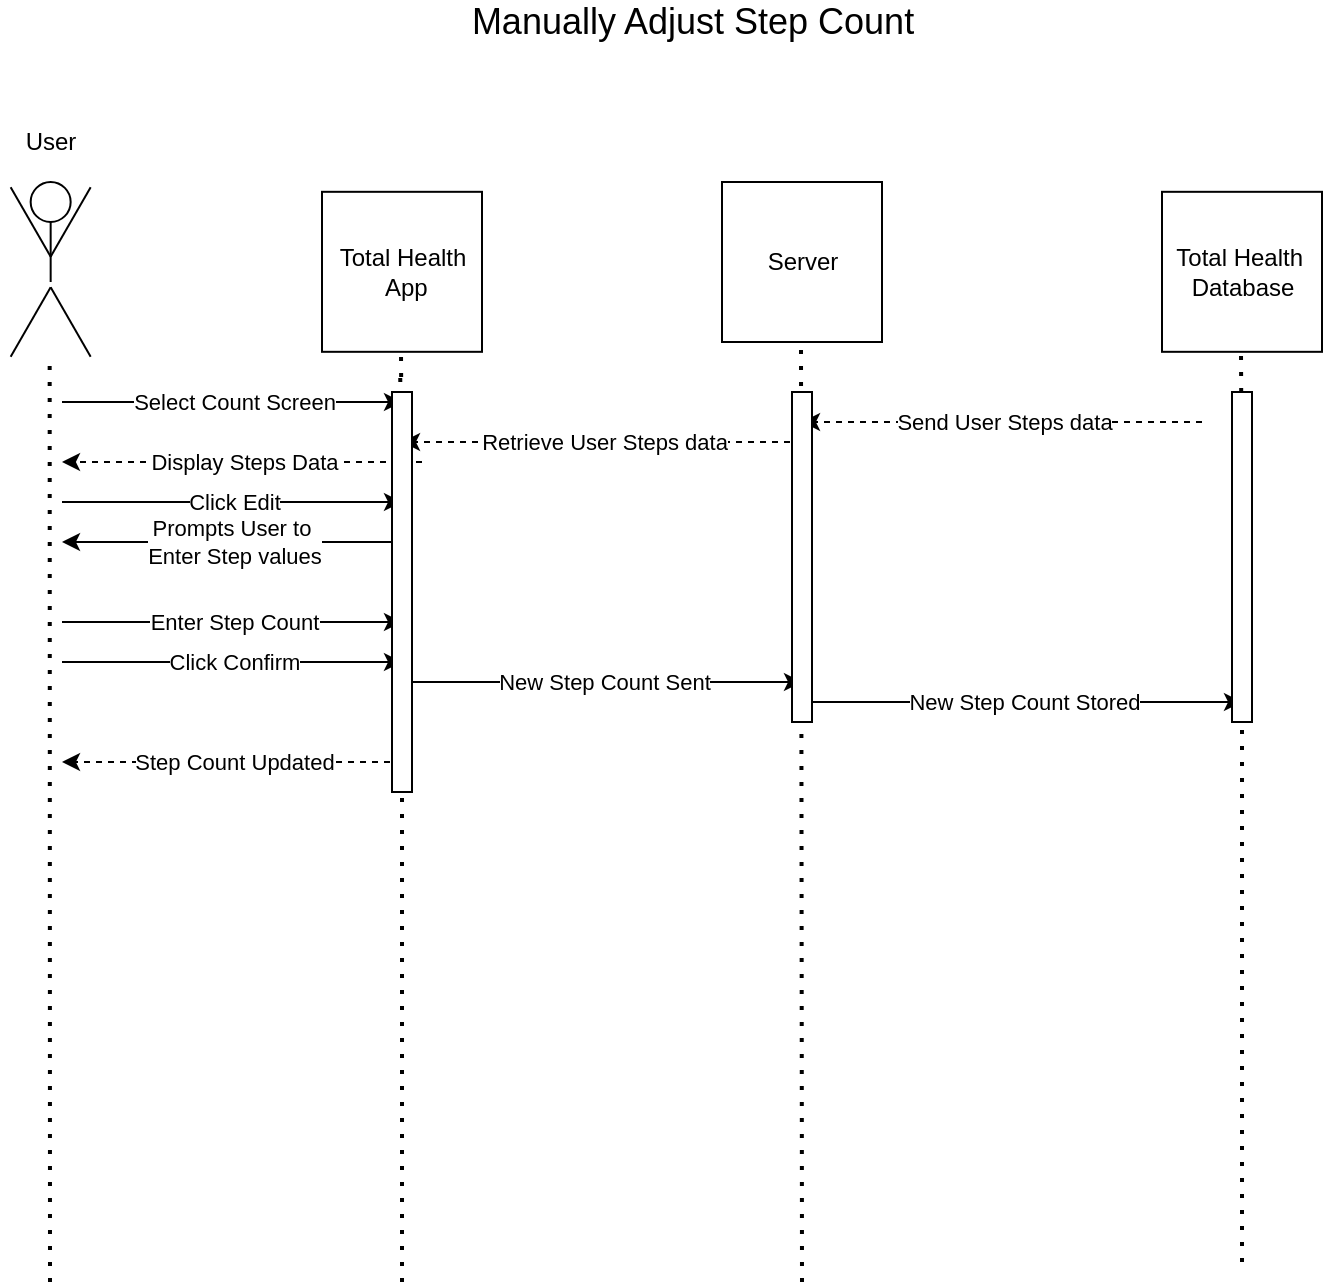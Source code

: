 <mxfile version="15.8.7" type="device"><diagram id="kgpKYQtTHZ0yAKxKKP6v" name="Page-1"><mxGraphModel dx="1102" dy="1025" grid="1" gridSize="10" guides="1" tooltips="1" connect="1" arrows="1" fold="1" page="1" pageScale="1" pageWidth="850" pageHeight="1100" math="0" shadow="0"><root><mxCell id="0"/><mxCell id="1" parent="0"/><mxCell id="P1rSaqlj8eEN8IwXpObW-2" value="" style="group" vertex="1" connectable="0" parent="1"><mxGeometry x="80.0" y="150" width="48.66" height="89.821" as="geometry"/></mxCell><mxCell id="P1rSaqlj8eEN8IwXpObW-3" value="" style="ellipse;whiteSpace=wrap;html=1;aspect=fixed;fillColor=none;" vertex="1" parent="P1rSaqlj8eEN8IwXpObW-2"><mxGeometry x="14.33" width="20" height="20" as="geometry"/></mxCell><mxCell id="P1rSaqlj8eEN8IwXpObW-4" value="" style="line;strokeWidth=1;direction=south;html=1;fillColor=none;" vertex="1" parent="P1rSaqlj8eEN8IwXpObW-2"><mxGeometry x="19.33" y="20" width="10" height="30" as="geometry"/></mxCell><mxCell id="P1rSaqlj8eEN8IwXpObW-5" value="" style="line;strokeWidth=1;direction=south;html=1;fillColor=none;rotation=30;" vertex="1" parent="P1rSaqlj8eEN8IwXpObW-2"><mxGeometry x="9.33" y="50" width="10" height="40" as="geometry"/></mxCell><mxCell id="P1rSaqlj8eEN8IwXpObW-6" value="" style="line;strokeWidth=1;direction=south;html=1;fillColor=none;rotation=-30;" vertex="1" parent="P1rSaqlj8eEN8IwXpObW-2"><mxGeometry x="29.33" y="50" width="10" height="40" as="geometry"/></mxCell><mxCell id="P1rSaqlj8eEN8IwXpObW-7" value="" style="line;strokeWidth=1;direction=south;html=1;fillColor=none;rotation=-150;" vertex="1" parent="P1rSaqlj8eEN8IwXpObW-2"><mxGeometry x="29.33" y="-0.001" width="10" height="40" as="geometry"/></mxCell><mxCell id="P1rSaqlj8eEN8IwXpObW-8" value="" style="line;strokeWidth=1;direction=south;html=1;fillColor=none;rotation=-210;" vertex="1" parent="P1rSaqlj8eEN8IwXpObW-2"><mxGeometry x="9.33" y="-0.001" width="10" height="40" as="geometry"/></mxCell><mxCell id="P1rSaqlj8eEN8IwXpObW-9" value="" style="whiteSpace=wrap;html=1;aspect=fixed;strokeWidth=1;fillColor=none;" vertex="1" parent="1"><mxGeometry x="240" y="154.91" width="80" height="80" as="geometry"/></mxCell><mxCell id="P1rSaqlj8eEN8IwXpObW-10" value="" style="whiteSpace=wrap;html=1;aspect=fixed;strokeWidth=1;fillColor=none;" vertex="1" parent="1"><mxGeometry x="440" y="150" width="80" height="80" as="geometry"/></mxCell><mxCell id="P1rSaqlj8eEN8IwXpObW-11" value="" style="whiteSpace=wrap;html=1;aspect=fixed;strokeWidth=1;fillColor=none;" vertex="1" parent="1"><mxGeometry x="660" y="154.91" width="80" height="80" as="geometry"/></mxCell><mxCell id="P1rSaqlj8eEN8IwXpObW-12" value="" style="endArrow=none;dashed=1;html=1;dashPattern=1 3;strokeWidth=2;rounded=0;" edge="1" parent="1"><mxGeometry width="50" height="50" relative="1" as="geometry"><mxPoint x="104.0" y="700" as="sourcePoint"/><mxPoint x="103.83" y="239.82" as="targetPoint"/></mxGeometry></mxCell><mxCell id="P1rSaqlj8eEN8IwXpObW-13" value="" style="endArrow=none;dashed=1;html=1;dashPattern=1 3;strokeWidth=2;rounded=0;startArrow=none;" edge="1" parent="1"><mxGeometry width="50" height="50" relative="1" as="geometry"><mxPoint x="279.579" y="247.5" as="sourcePoint"/><mxPoint x="279.5" y="234.91" as="targetPoint"/></mxGeometry></mxCell><mxCell id="P1rSaqlj8eEN8IwXpObW-14" value="" style="endArrow=none;dashed=1;html=1;dashPattern=1 3;strokeWidth=2;rounded=0;startArrow=none;" edge="1" parent="1"><mxGeometry width="50" height="50" relative="1" as="geometry"><mxPoint x="480" y="700" as="sourcePoint"/><mxPoint x="479.5" y="230" as="targetPoint"/></mxGeometry></mxCell><mxCell id="P1rSaqlj8eEN8IwXpObW-15" value="" style="endArrow=none;dashed=1;html=1;dashPattern=1 3;strokeWidth=2;rounded=0;startArrow=none;" edge="1" parent="1" source="P1rSaqlj8eEN8IwXpObW-51"><mxGeometry width="50" height="50" relative="1" as="geometry"><mxPoint x="700" y="690" as="sourcePoint"/><mxPoint x="699.5" y="234.91" as="targetPoint"/></mxGeometry></mxCell><mxCell id="P1rSaqlj8eEN8IwXpObW-16" value="Total Health&lt;br&gt;&amp;nbsp;App" style="text;html=1;resizable=0;autosize=1;align=center;verticalAlign=middle;points=[];fillColor=none;strokeColor=none;rounded=0;" vertex="1" parent="1"><mxGeometry x="240" y="179.91" width="80" height="30" as="geometry"/></mxCell><mxCell id="P1rSaqlj8eEN8IwXpObW-17" value="Server" style="text;html=1;resizable=0;autosize=1;align=center;verticalAlign=middle;points=[];fillColor=none;strokeColor=none;rounded=0;" vertex="1" parent="1"><mxGeometry x="455" y="180" width="50" height="20" as="geometry"/></mxCell><mxCell id="P1rSaqlj8eEN8IwXpObW-18" value="Total Health&amp;nbsp;&lt;br&gt;Database" style="text;html=1;resizable=0;autosize=1;align=center;verticalAlign=middle;points=[];fillColor=none;strokeColor=none;rounded=0;" vertex="1" parent="1"><mxGeometry x="660" y="179.91" width="80" height="30" as="geometry"/></mxCell><mxCell id="P1rSaqlj8eEN8IwXpObW-19" value="User" style="text;html=1;resizable=0;autosize=1;align=center;verticalAlign=middle;points=[];fillColor=none;strokeColor=none;rounded=0;" vertex="1" parent="1"><mxGeometry x="84.33" y="120" width="40" height="20" as="geometry"/></mxCell><mxCell id="P1rSaqlj8eEN8IwXpObW-20" value="" style="endArrow=classic;html=1;rounded=0;" edge="1" parent="1"><mxGeometry relative="1" as="geometry"><mxPoint x="110" y="260" as="sourcePoint"/><mxPoint x="280" y="260" as="targetPoint"/></mxGeometry></mxCell><mxCell id="P1rSaqlj8eEN8IwXpObW-21" value="Select Count Screen" style="edgeLabel;resizable=0;html=1;align=center;verticalAlign=middle;strokeWidth=1;fillColor=none;" connectable="0" vertex="1" parent="P1rSaqlj8eEN8IwXpObW-20"><mxGeometry relative="1" as="geometry"><mxPoint x="1" as="offset"/></mxGeometry></mxCell><mxCell id="P1rSaqlj8eEN8IwXpObW-22" value="" style="endArrow=classic;html=1;rounded=0;dashed=1;" edge="1" parent="1"><mxGeometry relative="1" as="geometry"><mxPoint x="480" y="280" as="sourcePoint"/><mxPoint x="280" y="280" as="targetPoint"/></mxGeometry></mxCell><mxCell id="P1rSaqlj8eEN8IwXpObW-23" value="Retrieve User Steps data" style="edgeLabel;resizable=0;html=1;align=center;verticalAlign=middle;strokeWidth=1;fillColor=none;" connectable="0" vertex="1" parent="P1rSaqlj8eEN8IwXpObW-22"><mxGeometry relative="1" as="geometry"><mxPoint x="1" as="offset"/></mxGeometry></mxCell><mxCell id="P1rSaqlj8eEN8IwXpObW-24" value="" style="endArrow=none;dashed=1;html=1;dashPattern=1 3;strokeWidth=2;rounded=0;" edge="1" parent="1"><mxGeometry width="50" height="50" relative="1" as="geometry"><mxPoint x="280" y="700" as="sourcePoint"/><mxPoint x="280" y="290" as="targetPoint"/></mxGeometry></mxCell><mxCell id="P1rSaqlj8eEN8IwXpObW-25" value="" style="endArrow=none;dashed=1;html=1;dashPattern=1 3;strokeWidth=2;rounded=0;startArrow=none;" edge="1" parent="1"><mxGeometry width="50" height="50" relative="1" as="geometry"><mxPoint x="279.672" y="290" as="sourcePoint"/><mxPoint x="279.115" y="247.5" as="targetPoint"/></mxGeometry></mxCell><mxCell id="P1rSaqlj8eEN8IwXpObW-26" value="&lt;span style=&quot;font-size: 18px&quot;&gt;Manually Adjust Step Count&lt;/span&gt;" style="text;html=1;resizable=0;autosize=1;align=center;verticalAlign=middle;points=[];fillColor=none;strokeColor=none;rounded=0;" vertex="1" parent="1"><mxGeometry x="305" y="60" width="240" height="20" as="geometry"/></mxCell><mxCell id="P1rSaqlj8eEN8IwXpObW-27" value="" style="endArrow=classic;html=1;rounded=0;" edge="1" parent="1"><mxGeometry relative="1" as="geometry"><mxPoint x="110" y="310" as="sourcePoint"/><mxPoint x="280" y="310" as="targetPoint"/></mxGeometry></mxCell><mxCell id="P1rSaqlj8eEN8IwXpObW-28" value="Click Edit" style="edgeLabel;resizable=0;html=1;align=center;verticalAlign=middle;strokeWidth=1;fillColor=none;" connectable="0" vertex="1" parent="P1rSaqlj8eEN8IwXpObW-27"><mxGeometry relative="1" as="geometry"><mxPoint x="1" as="offset"/></mxGeometry></mxCell><mxCell id="P1rSaqlj8eEN8IwXpObW-31" value="" style="endArrow=classic;html=1;rounded=0;" edge="1" parent="1"><mxGeometry relative="1" as="geometry"><mxPoint x="280" y="330" as="sourcePoint"/><mxPoint x="110" y="330" as="targetPoint"/></mxGeometry></mxCell><mxCell id="P1rSaqlj8eEN8IwXpObW-32" value="Prompts User to&amp;nbsp;&lt;br&gt;Enter Step values" style="edgeLabel;resizable=0;html=1;align=center;verticalAlign=middle;strokeWidth=1;fillColor=none;" connectable="0" vertex="1" parent="P1rSaqlj8eEN8IwXpObW-31"><mxGeometry relative="1" as="geometry"><mxPoint x="1" as="offset"/></mxGeometry></mxCell><mxCell id="P1rSaqlj8eEN8IwXpObW-33" value="" style="endArrow=classic;html=1;rounded=0;" edge="1" parent="1"><mxGeometry relative="1" as="geometry"><mxPoint x="110" y="370" as="sourcePoint"/><mxPoint x="280" y="370" as="targetPoint"/></mxGeometry></mxCell><mxCell id="P1rSaqlj8eEN8IwXpObW-34" value="Enter Step Count" style="edgeLabel;resizable=0;html=1;align=center;verticalAlign=middle;strokeWidth=1;fillColor=none;" connectable="0" vertex="1" parent="P1rSaqlj8eEN8IwXpObW-33"><mxGeometry relative="1" as="geometry"><mxPoint x="1" as="offset"/></mxGeometry></mxCell><mxCell id="P1rSaqlj8eEN8IwXpObW-35" value="" style="endArrow=classic;html=1;rounded=0;" edge="1" parent="1"><mxGeometry relative="1" as="geometry"><mxPoint x="110" y="390" as="sourcePoint"/><mxPoint x="280" y="390" as="targetPoint"/></mxGeometry></mxCell><mxCell id="P1rSaqlj8eEN8IwXpObW-36" value="Click Confirm" style="edgeLabel;resizable=0;html=1;align=center;verticalAlign=middle;strokeWidth=1;fillColor=none;" connectable="0" vertex="1" parent="P1rSaqlj8eEN8IwXpObW-35"><mxGeometry relative="1" as="geometry"><mxPoint x="1" as="offset"/></mxGeometry></mxCell><mxCell id="P1rSaqlj8eEN8IwXpObW-37" value="" style="endArrow=classic;html=1;rounded=0;dashed=1;" edge="1" parent="1"><mxGeometry relative="1" as="geometry"><mxPoint x="290" y="290" as="sourcePoint"/><mxPoint x="110" y="290" as="targetPoint"/></mxGeometry></mxCell><mxCell id="P1rSaqlj8eEN8IwXpObW-38" value="Display Steps Data" style="edgeLabel;resizable=0;html=1;align=center;verticalAlign=middle;strokeWidth=1;fillColor=none;" connectable="0" vertex="1" parent="P1rSaqlj8eEN8IwXpObW-37"><mxGeometry relative="1" as="geometry"><mxPoint x="1" as="offset"/></mxGeometry></mxCell><mxCell id="P1rSaqlj8eEN8IwXpObW-39" value="" style="endArrow=classic;html=1;rounded=0;dashed=1;" edge="1" parent="1"><mxGeometry relative="1" as="geometry"><mxPoint x="680" y="270" as="sourcePoint"/><mxPoint x="480" y="270" as="targetPoint"/></mxGeometry></mxCell><mxCell id="P1rSaqlj8eEN8IwXpObW-40" value="Send User Steps data" style="edgeLabel;resizable=0;html=1;align=center;verticalAlign=middle;strokeWidth=1;fillColor=none;" connectable="0" vertex="1" parent="P1rSaqlj8eEN8IwXpObW-39"><mxGeometry relative="1" as="geometry"><mxPoint x="1" as="offset"/></mxGeometry></mxCell><mxCell id="P1rSaqlj8eEN8IwXpObW-41" value="" style="endArrow=classic;html=1;rounded=0;dashed=1;" edge="1" parent="1"><mxGeometry relative="1" as="geometry"><mxPoint x="280" y="440" as="sourcePoint"/><mxPoint x="110" y="440" as="targetPoint"/></mxGeometry></mxCell><mxCell id="P1rSaqlj8eEN8IwXpObW-42" value="Step Count Updated" style="edgeLabel;resizable=0;html=1;align=center;verticalAlign=middle;strokeWidth=1;fillColor=none;" connectable="0" vertex="1" parent="P1rSaqlj8eEN8IwXpObW-41"><mxGeometry relative="1" as="geometry"><mxPoint x="1" as="offset"/></mxGeometry></mxCell><mxCell id="P1rSaqlj8eEN8IwXpObW-43" value="" style="endArrow=classic;html=1;rounded=0;" edge="1" parent="1"><mxGeometry relative="1" as="geometry"><mxPoint x="280" y="400" as="sourcePoint"/><mxPoint x="480" y="400" as="targetPoint"/></mxGeometry></mxCell><mxCell id="P1rSaqlj8eEN8IwXpObW-44" value="New Step Count Sent" style="edgeLabel;resizable=0;html=1;align=center;verticalAlign=middle;strokeWidth=1;fillColor=none;" connectable="0" vertex="1" parent="P1rSaqlj8eEN8IwXpObW-43"><mxGeometry relative="1" as="geometry"><mxPoint x="1" as="offset"/></mxGeometry></mxCell><mxCell id="P1rSaqlj8eEN8IwXpObW-45" value="" style="endArrow=classic;html=1;rounded=0;" edge="1" parent="1"><mxGeometry relative="1" as="geometry"><mxPoint x="480" y="410" as="sourcePoint"/><mxPoint x="700" y="410" as="targetPoint"/></mxGeometry></mxCell><mxCell id="P1rSaqlj8eEN8IwXpObW-46" value="New Step Count Stored" style="edgeLabel;resizable=0;html=1;align=center;verticalAlign=middle;strokeWidth=1;fillColor=none;" connectable="0" vertex="1" parent="P1rSaqlj8eEN8IwXpObW-45"><mxGeometry relative="1" as="geometry"><mxPoint x="1" as="offset"/></mxGeometry></mxCell><mxCell id="P1rSaqlj8eEN8IwXpObW-47" value="" style="rounded=0;whiteSpace=wrap;html=1;rotation=-90;" vertex="1" parent="1"><mxGeometry x="180" y="350" width="200" height="10" as="geometry"/></mxCell><mxCell id="P1rSaqlj8eEN8IwXpObW-50" value="" style="rounded=0;whiteSpace=wrap;html=1;rotation=-90;" vertex="1" parent="1"><mxGeometry x="397.5" y="332.5" width="165" height="10" as="geometry"/></mxCell><mxCell id="P1rSaqlj8eEN8IwXpObW-51" value="" style="rounded=0;whiteSpace=wrap;html=1;rotation=-90;" vertex="1" parent="1"><mxGeometry x="617.5" y="332.5" width="165" height="10" as="geometry"/></mxCell><mxCell id="P1rSaqlj8eEN8IwXpObW-52" value="" style="endArrow=none;dashed=1;html=1;dashPattern=1 3;strokeWidth=2;rounded=0;startArrow=none;" edge="1" parent="1" target="P1rSaqlj8eEN8IwXpObW-51"><mxGeometry width="50" height="50" relative="1" as="geometry"><mxPoint x="700" y="690" as="sourcePoint"/><mxPoint x="699.5" y="234.91" as="targetPoint"/></mxGeometry></mxCell></root></mxGraphModel></diagram></mxfile>